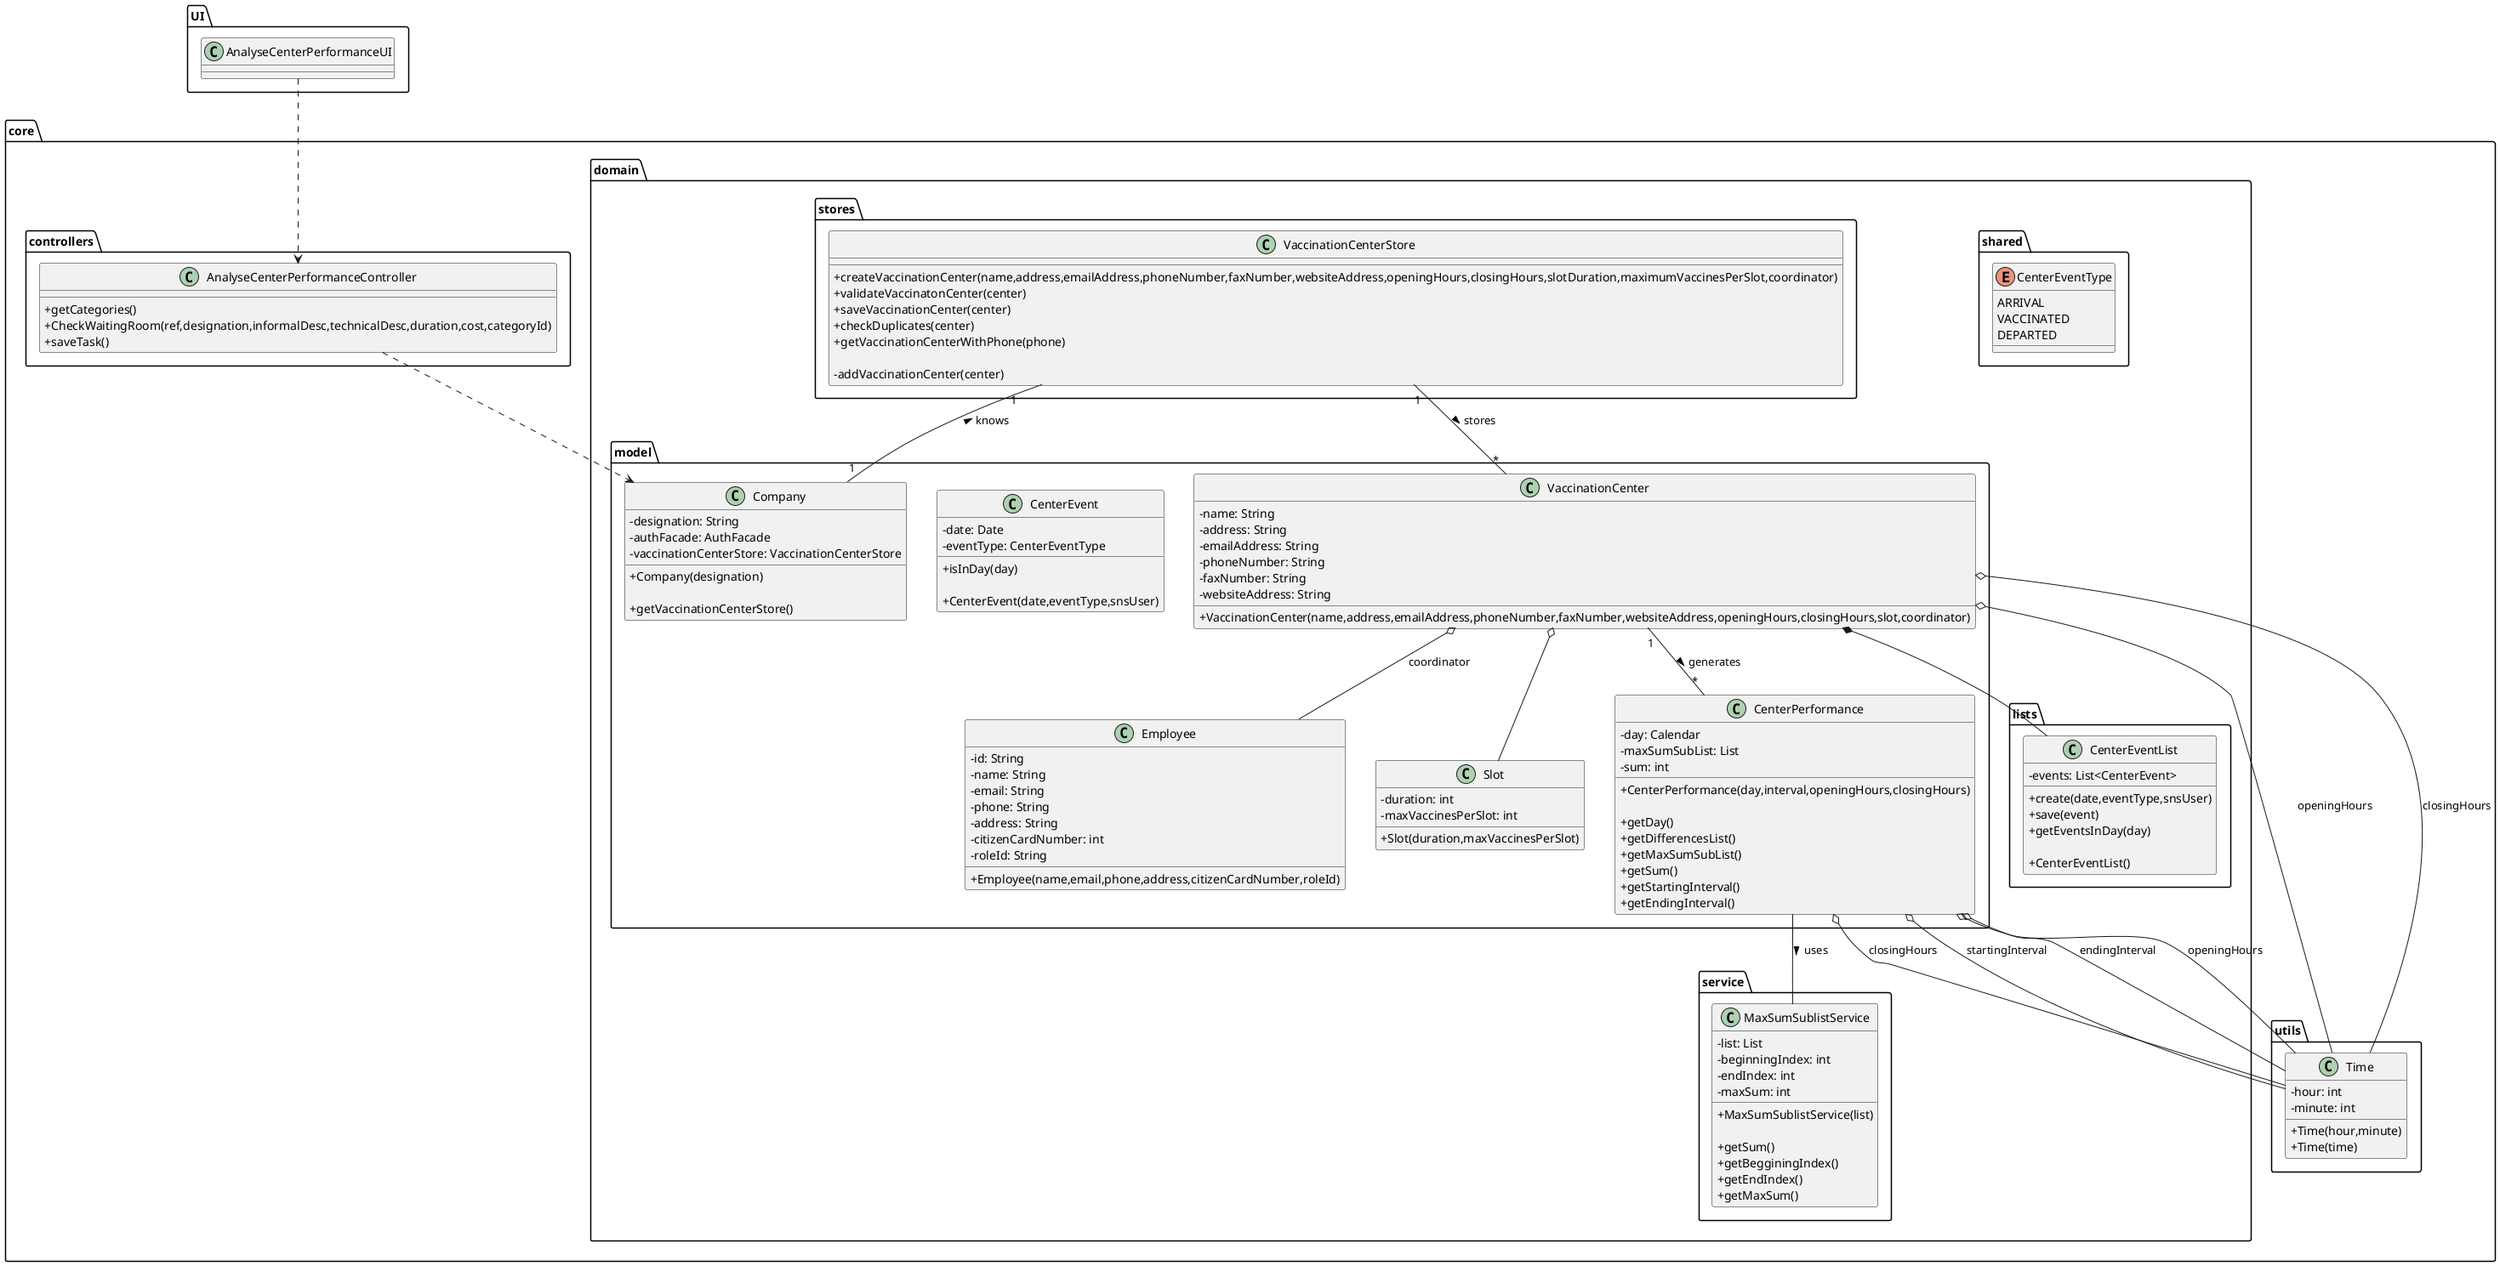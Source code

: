 @startuml
skinparam classAttributeIconSize 0

package UI {
  class AnalyseCenterPerformanceUI {}
}

package core {
  package domain {
    package shared {
      enum CenterEventType {
        ARRIVAL
        VACCINATED
        DEPARTED
      }
    }

    package stores {
      class VaccinationCenterStore {
        +createVaccinationCenter(name,address,emailAddress,phoneNumber,faxNumber,websiteAddress,openingHours,closingHours,slotDuration,maximumVaccinesPerSlot,coordinator)
        +validateVaccinatonCenter(center)
        +saveVaccinationCenter(center)
        +checkDuplicates(center)
        +getVaccinationCenterWithPhone(phone)

        -addVaccinationCenter(center)
      }
    }

    package lists {
      class CenterEventList {
        - events: List<CenterEvent>

        + create(date,eventType,snsUser)
        + save(event)
        + getEventsInDay(day)

        +CenterEventList()
      }
    }

    package model {
      class VaccinationCenter {
        - name: String
        - address: String
        - emailAddress: String
        - phoneNumber: String
        - faxNumber: String
        - websiteAddress: String
        
        +VaccinationCenter(name,address,emailAddress,phoneNumber,faxNumber,websiteAddress,openingHours,closingHours,slot,coordinator)
      }

      class Employee {
        -id: String 
        -name: String 
        -email: String 
        -phone: String 
        -address: String 
        -citizenCardNumber: int 
        -roleId: String 

        +Employee(name,email,phone,address,citizenCardNumber,roleId)
      }

      class CenterEvent {
        - date: Date
        - eventType: CenterEventType

        + isInDay(day)

        + CenterEvent(date,eventType,snsUser)
      }

      class Slot {
        -duration: int
        -maxVaccinesPerSlot: int

        +Slot(duration,maxVaccinesPerSlot)
      }

      class CenterPerformance {
        - day: Calendar
        - maxSumSubList: List
        - sum: int

        +CenterPerformance(day,interval,openingHours,closingHours)

        +getDay()
        +getDifferencesList()
        +getMaxSumSubList()
        +getSum()
        +getStartingInterval()
        +getEndingInterval()
      }

      class Company {
        -designation: String
        -authFacade: AuthFacade
        -vaccinationCenterStore: VaccinationCenterStore
        
        +Company(designation)

        +getVaccinationCenterStore()
      }
    }

    package service {
      class MaxSumSublistService {
        - list: List
        - beginningIndex: int
        - endIndex: int
        - maxSum: int

        +MaxSumSublistService(list)

        +getSum()
        +getBegginingIndex()
        +getEndIndex()
        +getMaxSum()
      }
    }
  }

  package controllers {
    class AnalyseCenterPerformanceController {
      +getCategories()
      +CheckWaitingRoom(ref,designation,informalDesc,technicalDesc,duration,cost,categoryId)
      +saveTask()
    }
  }

  package utils {
    class Time {
      - hour: int
      - minute: int
      
      +Time(hour,minute)
      +Time(time)
    }
  }
}

AnalyseCenterPerformanceUI ..> AnalyseCenterPerformanceController
AnalyseCenterPerformanceController ..> Company

VaccinationCenter o-- Employee : coordinator
VaccinationCenter o-- Time : openingHours
VaccinationCenter o-- Time : closingHours
VaccinationCenter o-- Slot
VaccinationCenter *-- CenterEventList

VaccinationCenter "1" -- "*" CenterPerformance : generates >

CenterPerformance o-- Time : startingInterval
CenterPerformance o-- Time : endingInterval
CenterPerformance o-- Time : openingHours
CenterPerformance o-- Time : closingHours

CenterPerformance -- MaxSumSublistService : uses >

VaccinationCenterStore "1" -- "*" VaccinationCenter : stores >

Company "1" -- "1" VaccinationCenterStore : knows >

@enduml
